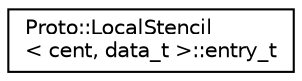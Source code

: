 digraph "Graphical Class Hierarchy"
{
  edge [fontname="Helvetica",fontsize="10",labelfontname="Helvetica",labelfontsize="10"];
  node [fontname="Helvetica",fontsize="10",shape=record];
  rankdir="LR";
  Node0 [label="Proto::LocalStencil\l\< cent, data_t \>::entry_t",height=0.2,width=0.4,color="black", fillcolor="white", style="filled",URL="$structProto_1_1LocalStencil_1_1entry__t.html"];
}
